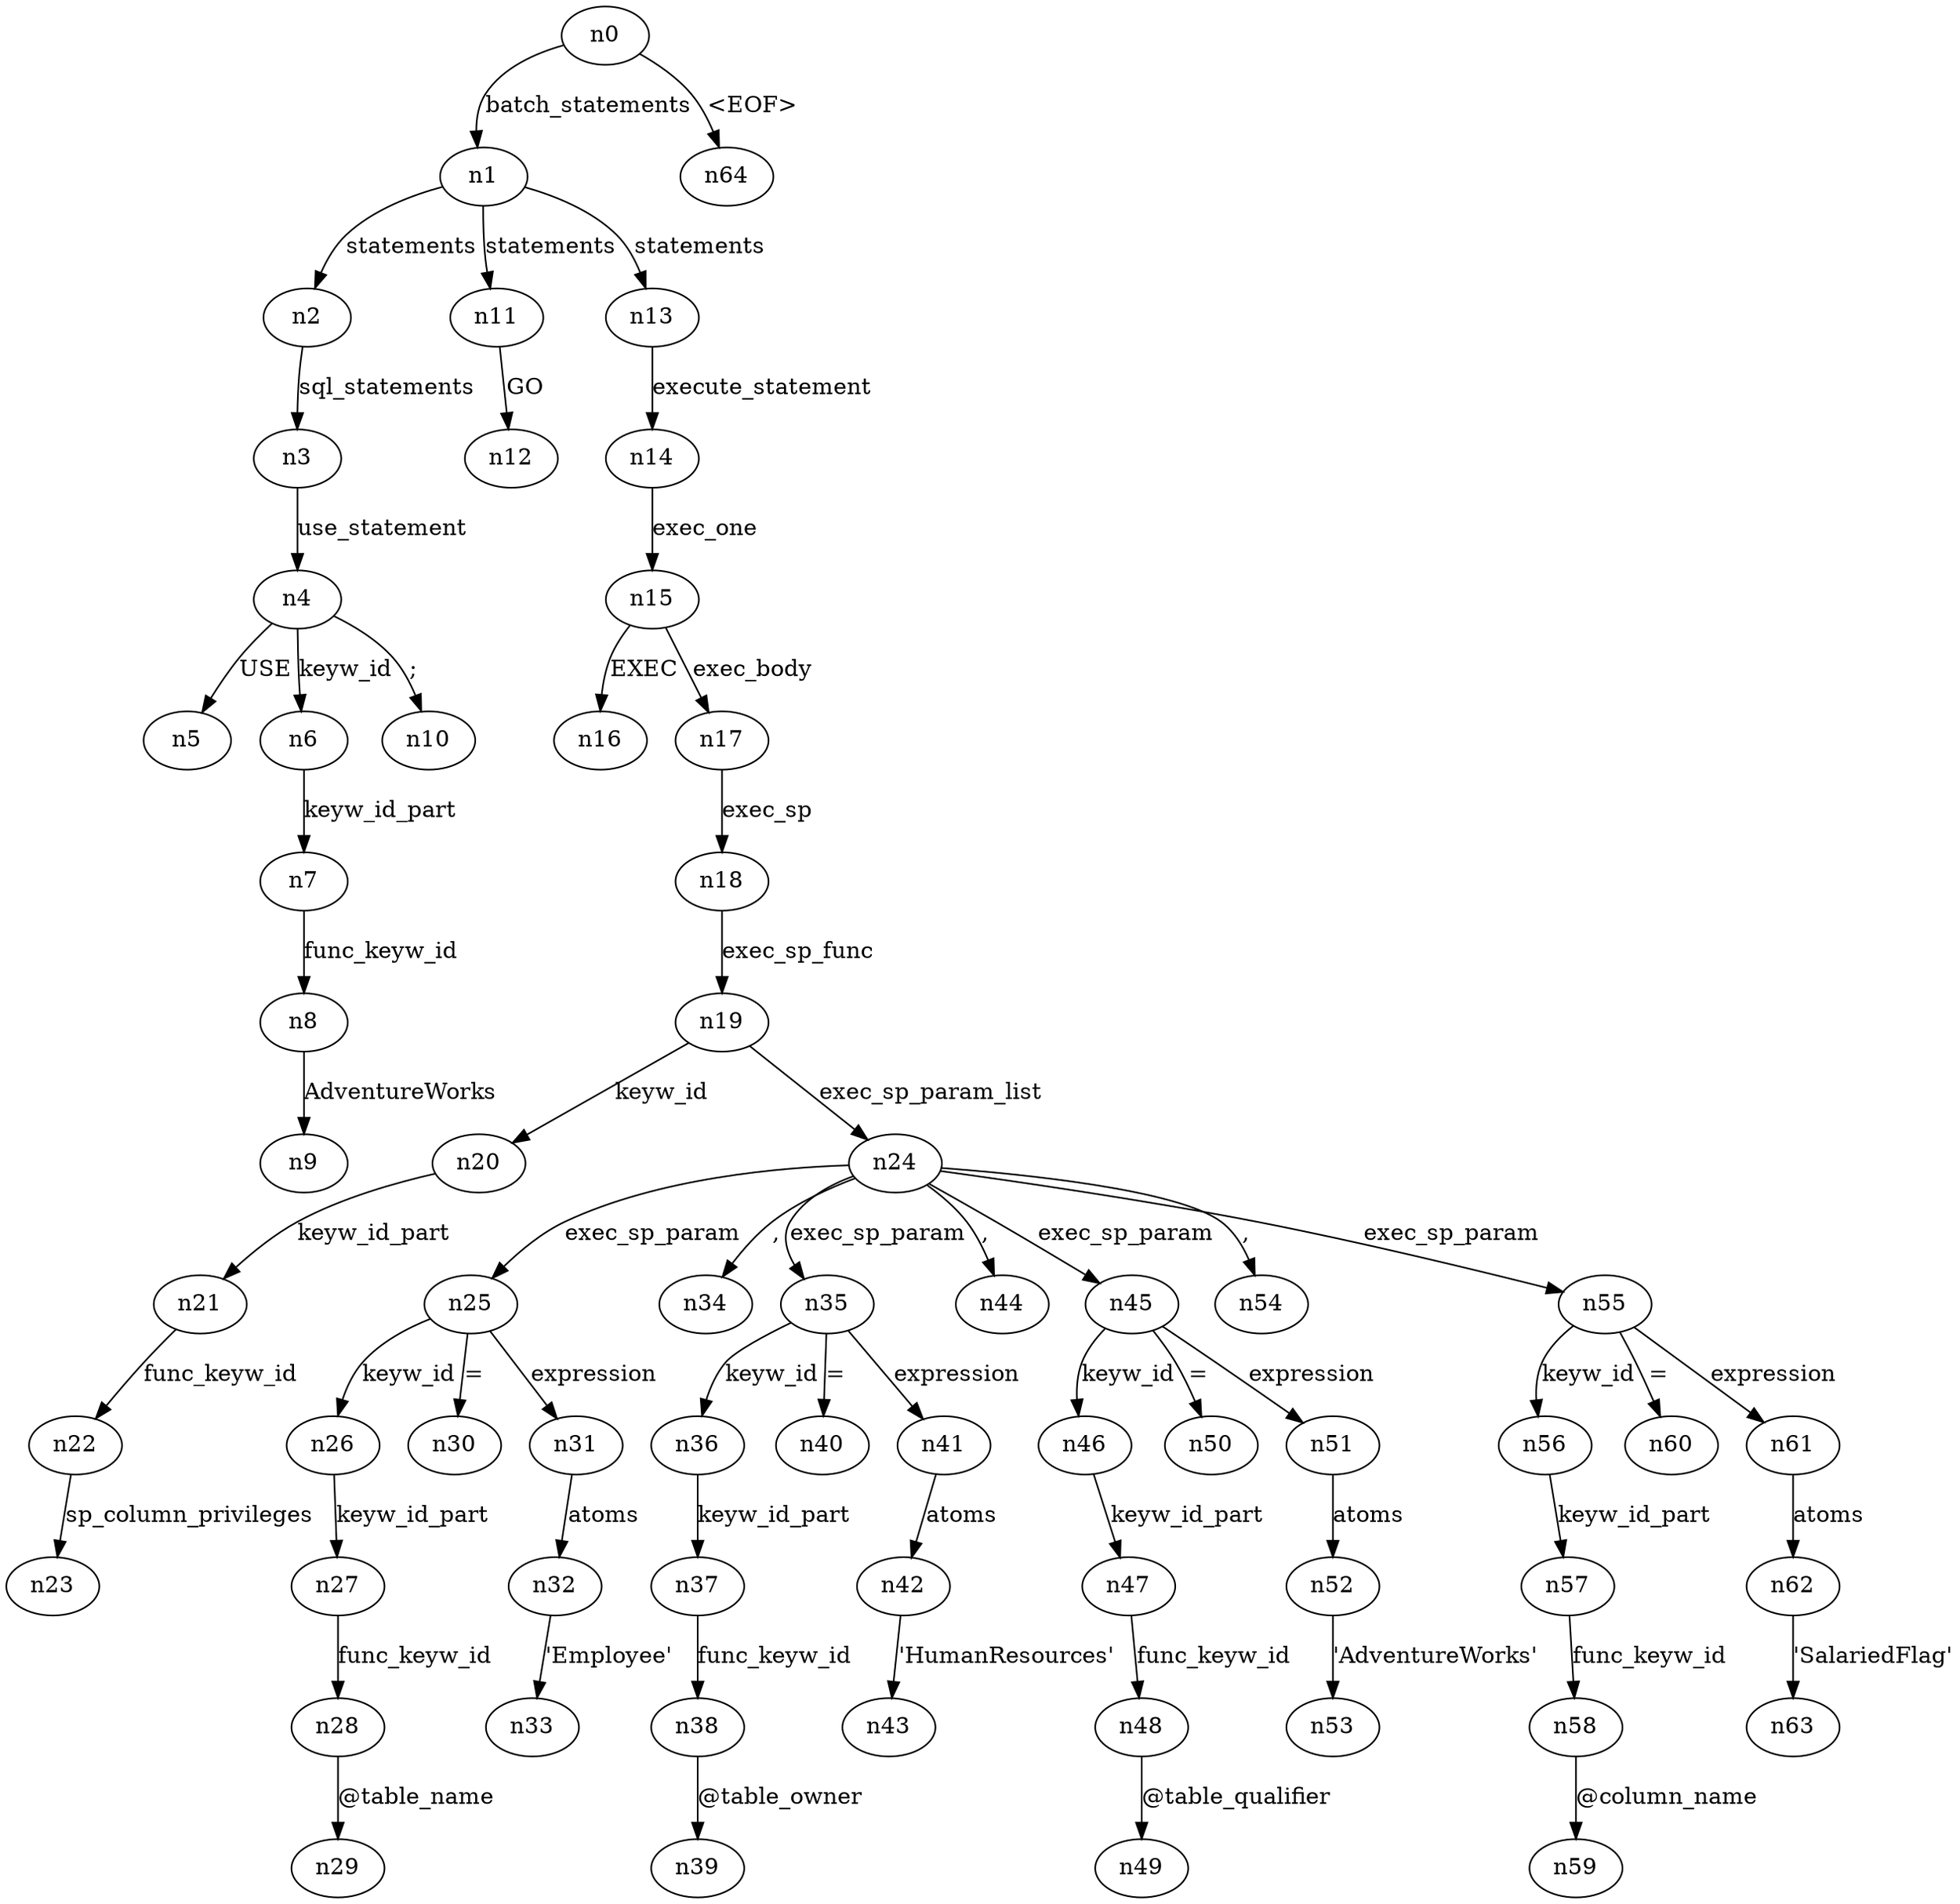 digraph ParseTree {
  n0 -> n1 [label="batch_statements"];
  n1 -> n2 [label="statements"];
  n2 -> n3 [label="sql_statements"];
  n3 -> n4 [label="use_statement"];
  n4 -> n5 [label="USE"];
  n4 -> n6 [label="keyw_id"];
  n6 -> n7 [label="keyw_id_part"];
  n7 -> n8 [label="func_keyw_id"];
  n8 -> n9 [label="AdventureWorks"];
  n4 -> n10 [label=";"];
  n1 -> n11 [label="statements"];
  n11 -> n12 [label="GO"];
  n1 -> n13 [label="statements"];
  n13 -> n14 [label="execute_statement"];
  n14 -> n15 [label="exec_one"];
  n15 -> n16 [label="EXEC"];
  n15 -> n17 [label="exec_body"];
  n17 -> n18 [label="exec_sp"];
  n18 -> n19 [label="exec_sp_func"];
  n19 -> n20 [label="keyw_id"];
  n20 -> n21 [label="keyw_id_part"];
  n21 -> n22 [label="func_keyw_id"];
  n22 -> n23 [label="sp_column_privileges"];
  n19 -> n24 [label="exec_sp_param_list"];
  n24 -> n25 [label="exec_sp_param"];
  n25 -> n26 [label="keyw_id"];
  n26 -> n27 [label="keyw_id_part"];
  n27 -> n28 [label="func_keyw_id"];
  n28 -> n29 [label="@table_name"];
  n25 -> n30 [label="="];
  n25 -> n31 [label="expression"];
  n31 -> n32 [label="atoms"];
  n32 -> n33 [label="'Employee'"];
  n24 -> n34 [label=","];
  n24 -> n35 [label="exec_sp_param"];
  n35 -> n36 [label="keyw_id"];
  n36 -> n37 [label="keyw_id_part"];
  n37 -> n38 [label="func_keyw_id"];
  n38 -> n39 [label="@table_owner"];
  n35 -> n40 [label="="];
  n35 -> n41 [label="expression"];
  n41 -> n42 [label="atoms"];
  n42 -> n43 [label="'HumanResources'"];
  n24 -> n44 [label=","];
  n24 -> n45 [label="exec_sp_param"];
  n45 -> n46 [label="keyw_id"];
  n46 -> n47 [label="keyw_id_part"];
  n47 -> n48 [label="func_keyw_id"];
  n48 -> n49 [label="@table_qualifier"];
  n45 -> n50 [label="="];
  n45 -> n51 [label="expression"];
  n51 -> n52 [label="atoms"];
  n52 -> n53 [label="'AdventureWorks'"];
  n24 -> n54 [label=","];
  n24 -> n55 [label="exec_sp_param"];
  n55 -> n56 [label="keyw_id"];
  n56 -> n57 [label="keyw_id_part"];
  n57 -> n58 [label="func_keyw_id"];
  n58 -> n59 [label="@column_name"];
  n55 -> n60 [label="="];
  n55 -> n61 [label="expression"];
  n61 -> n62 [label="atoms"];
  n62 -> n63 [label="'SalariedFlag'"];
  n0 -> n64 [label="<EOF>"];
}